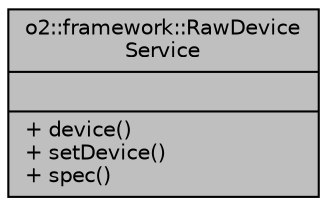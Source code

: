 digraph "o2::framework::RawDeviceService"
{
 // INTERACTIVE_SVG=YES
  bgcolor="transparent";
  edge [fontname="Helvetica",fontsize="10",labelfontname="Helvetica",labelfontsize="10"];
  node [fontname="Helvetica",fontsize="10",shape=record];
  Node1 [label="{o2::framework::RawDevice\lService\n||+ device()\l+ setDevice()\l+ spec()\l}",height=0.2,width=0.4,color="black", fillcolor="grey75", style="filled", fontcolor="black"];
}
